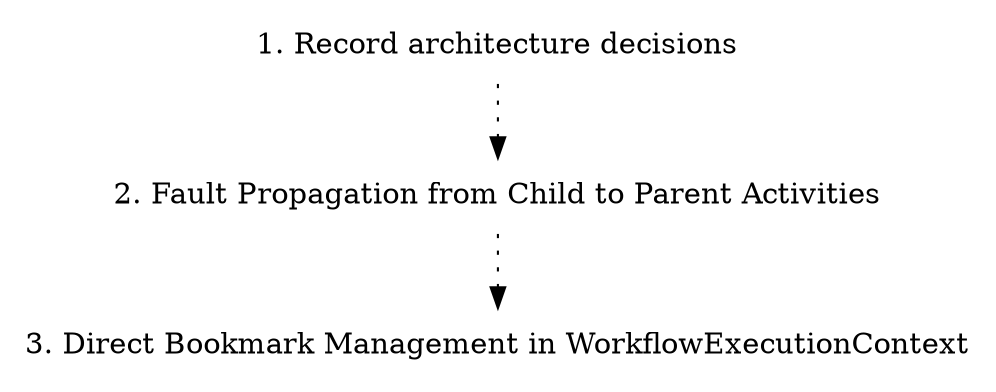 digraph {
  node [shape=plaintext];
  subgraph {
    _1 [label="1. Record architecture decisions"; URL="0001-record-architecture-decisions.html"];
    _2 [label="2. Fault Propagation from Child to Parent Activities"; URL="0002-fault-propagation-from-child-to-parent-activities.html"];
    _1 -> _2 [style="dotted", weight=1];
    _3 [label="3. Direct Bookmark Management in WorkflowExecutionContext"; URL="0003-direct-bookmark-management-in-workflowexecutioncontext.html"];
    _2 -> _3 [style="dotted", weight=1];
  }
}
